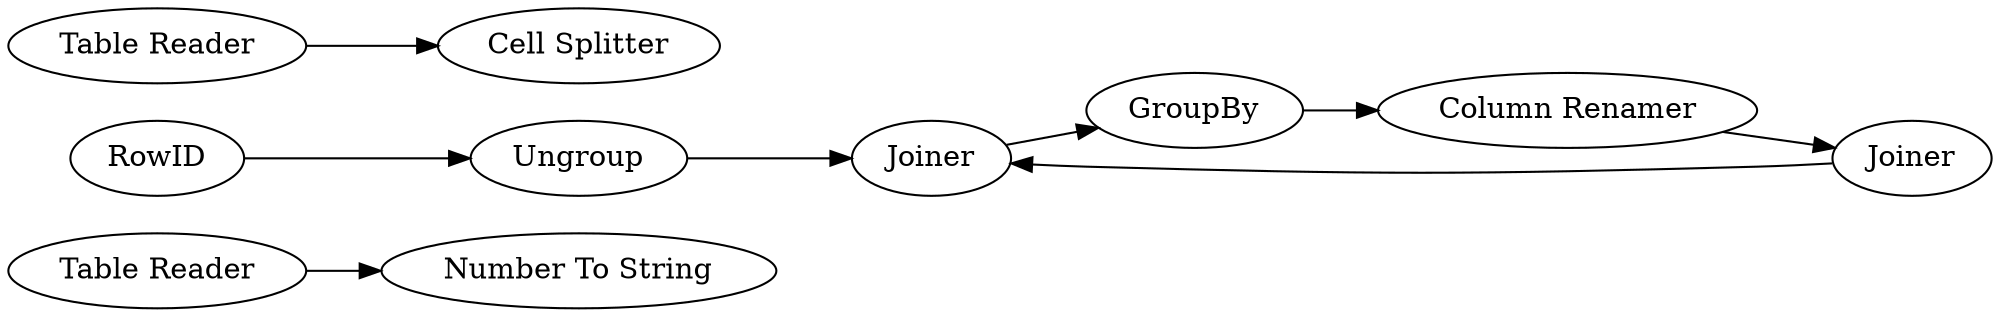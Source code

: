 digraph {
	125 -> 122
	33 -> 113
	114 -> 112
	112 -> 113
	31 -> 33
	124 -> 123
	35 -> 114
	113 -> 35
	123 [label="Cell Splitter"]
	113 [label=Joiner]
	125 [label="Table Reader"]
	35 [label=GroupBy]
	112 [label=Joiner]
	31 [label=RowID]
	124 [label="Table Reader"]
	114 [label="Column Renamer"]
	122 [label="Number To String"]
	33 [label=Ungroup]
	rankdir=LR
}
